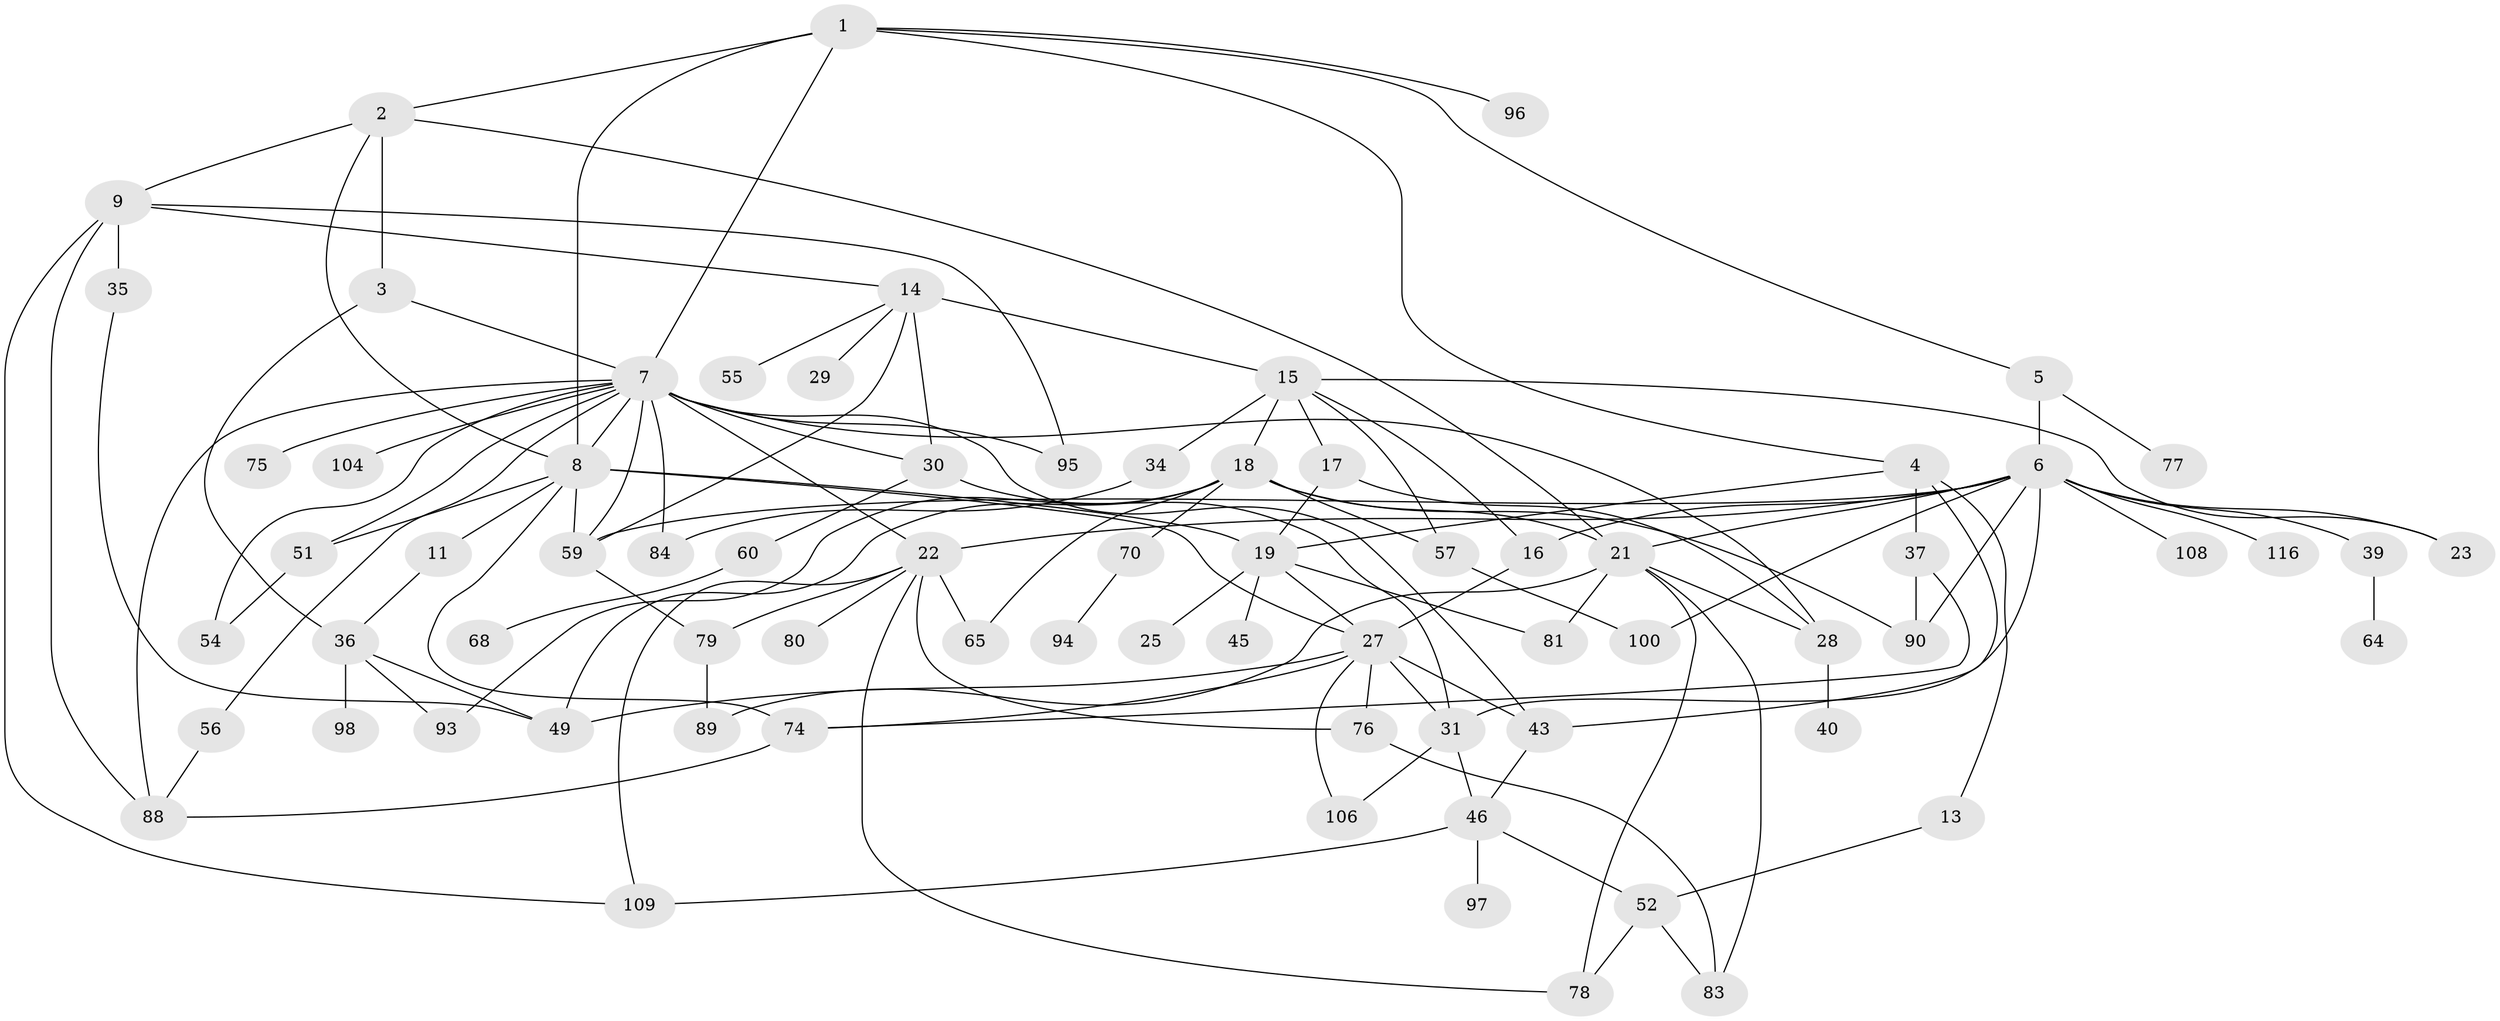 // original degree distribution, {7: 0.032520325203252036, 5: 0.11382113821138211, 3: 0.21138211382113822, 4: 0.11382113821138211, 6: 0.032520325203252036, 2: 0.2764227642276423, 1: 0.21138211382113822, 8: 0.008130081300813009}
// Generated by graph-tools (version 1.1) at 2025/16/03/04/25 18:16:54]
// undirected, 73 vertices, 126 edges
graph export_dot {
graph [start="1"]
  node [color=gray90,style=filled];
  1;
  2;
  3;
  4;
  5 [super="+26"];
  6 [super="+67+20"];
  7 [super="+47"];
  8 [super="+73+10"];
  9 [super="+12"];
  11;
  13;
  14;
  15 [super="+53"];
  16;
  17 [super="+44"];
  18 [super="+42+103"];
  19 [super="+110"];
  21 [super="+38+120"];
  22 [super="+58+32+41+66"];
  23;
  25;
  27 [super="+33"];
  28;
  29;
  30;
  31;
  34;
  35;
  36 [super="+69"];
  37 [super="+61"];
  39;
  40;
  43;
  45;
  46 [super="+50"];
  49;
  51;
  52 [super="+101"];
  54;
  55;
  56;
  57 [super="+92"];
  59 [super="+87"];
  60;
  64;
  65;
  68;
  70;
  74 [super="+119"];
  75;
  76 [super="+105"];
  77;
  78;
  79;
  80;
  81;
  83;
  84;
  88 [super="+99"];
  89 [super="+107"];
  90;
  93;
  94;
  95;
  96;
  97;
  98;
  100 [super="+121"];
  104;
  106;
  108;
  109 [super="+118"];
  116;
  1 -- 2;
  1 -- 4;
  1 -- 5;
  1 -- 7 [weight=2];
  1 -- 96;
  1 -- 8;
  2 -- 3;
  2 -- 8;
  2 -- 9;
  2 -- 21;
  3 -- 36;
  3 -- 7;
  4 -- 13;
  4 -- 19;
  4 -- 37;
  4 -- 43;
  5 -- 6;
  5 -- 77;
  6 -- 22;
  6 -- 39;
  6 -- 31;
  6 -- 100;
  6 -- 108;
  6 -- 16;
  6 -- 116;
  6 -- 23;
  6 -- 90;
  6 -- 59;
  6 -- 21;
  7 -- 28;
  7 -- 30;
  7 -- 56;
  7 -- 22;
  7 -- 8;
  7 -- 104;
  7 -- 43;
  7 -- 75;
  7 -- 51;
  7 -- 84;
  7 -- 54;
  7 -- 88;
  7 -- 59 [weight=2];
  7 -- 95;
  8 -- 51;
  8 -- 19;
  8 -- 74;
  8 -- 11;
  8 -- 59;
  8 -- 27;
  9 -- 14;
  9 -- 88;
  9 -- 35;
  9 -- 109;
  9 -- 95;
  11 -- 36;
  13 -- 52;
  14 -- 15;
  14 -- 29;
  14 -- 55;
  14 -- 59;
  14 -- 30;
  15 -- 16;
  15 -- 17;
  15 -- 18;
  15 -- 23;
  15 -- 34;
  15 -- 57;
  16 -- 27;
  17 -- 19;
  17 -- 28;
  18 -- 70 [weight=2];
  18 -- 49;
  18 -- 57;
  18 -- 90;
  18 -- 93;
  18 -- 65;
  18 -- 21;
  19 -- 25;
  19 -- 45;
  19 -- 81;
  19 -- 27;
  21 -- 78;
  21 -- 81;
  21 -- 83;
  21 -- 89;
  21 -- 28;
  22 -- 76;
  22 -- 79;
  22 -- 80;
  22 -- 65;
  22 -- 109;
  22 -- 78;
  27 -- 74;
  27 -- 106;
  27 -- 49;
  27 -- 43;
  27 -- 76;
  27 -- 31;
  28 -- 40;
  30 -- 31;
  30 -- 60;
  31 -- 46;
  31 -- 106;
  34 -- 84;
  35 -- 49;
  36 -- 93;
  36 -- 98;
  36 -- 49;
  37 -- 90;
  37 -- 74;
  39 -- 64;
  43 -- 46;
  46 -- 97;
  46 -- 52;
  46 -- 109;
  51 -- 54;
  52 -- 83;
  52 -- 78;
  56 -- 88;
  57 -- 100;
  59 -- 79;
  60 -- 68;
  70 -- 94;
  74 -- 88;
  76 -- 83;
  79 -- 89;
}
